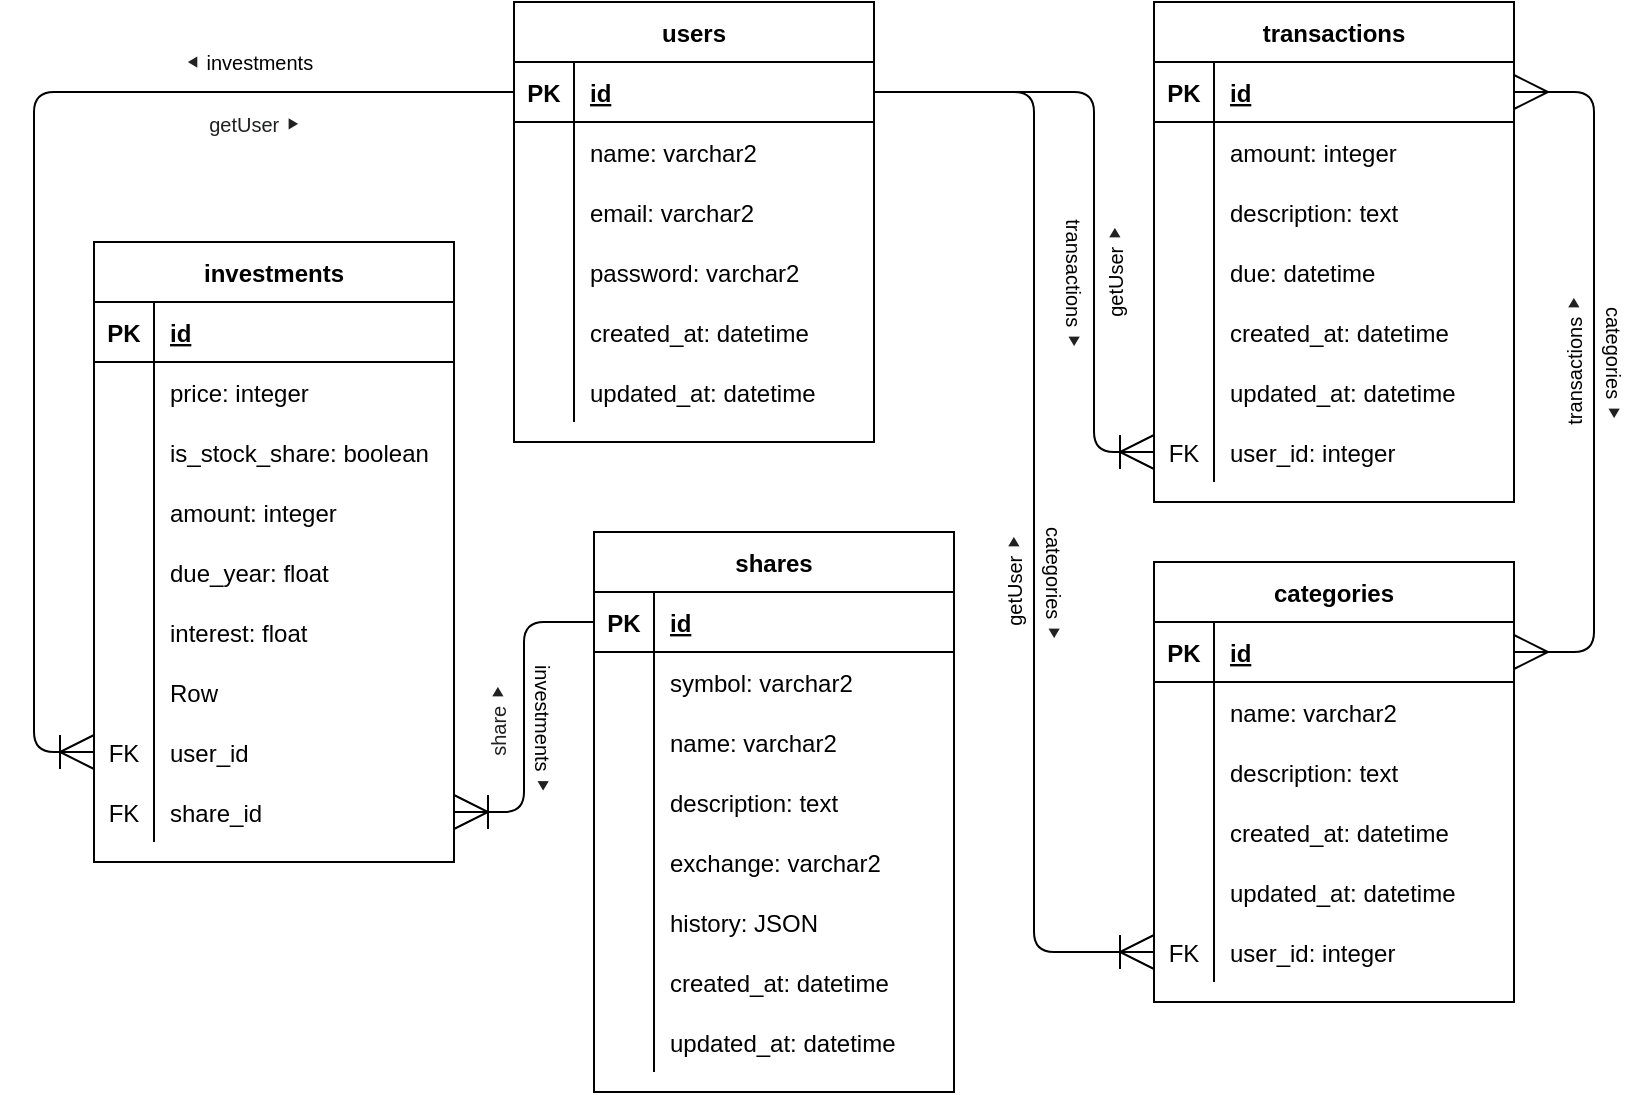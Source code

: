 <mxfile version="13.7.3"><diagram id="EnHoy0pscN4f5ipIfrDV" name="Page-1"><mxGraphModel dx="1185" dy="662" grid="1" gridSize="10" guides="1" tooltips="1" connect="1" arrows="1" fold="1" page="1" pageScale="1" pageWidth="827" pageHeight="1169" math="0" shadow="0"><root><mxCell id="0"/><mxCell id="1" parent="0"/><mxCell id="pO1_b4MV3lkPiigKhf-4-191" value="" style="edgeStyle=orthogonalEdgeStyle;fontSize=12;html=1;endArrow=ERoneToMany;exitX=1;exitY=0.5;exitDx=0;exitDy=0;entryX=0;entryY=0.5;entryDx=0;entryDy=0;jumpSize=6;endSize=15;startSize=15;" edge="1" parent="1" source="pO1_b4MV3lkPiigKhf-4-2" target="pO1_b4MV3lkPiigKhf-4-72"><mxGeometry width="100" height="100" relative="1" as="geometry"><mxPoint x="180" y="460" as="sourcePoint"/><mxPoint x="280" y="360" as="targetPoint"/><Array as="points"><mxPoint x="550" y="85"/><mxPoint x="550" y="265"/></Array></mxGeometry></mxCell><mxCell id="pO1_b4MV3lkPiigKhf-4-213" value="&lt;font style=&quot;font-size: 10px&quot;&gt;getUser&amp;nbsp;&lt;span style=&quot;color: rgb(32 , 33 , 34) ; font-family: sans-serif&quot;&gt;⯈&lt;/span&gt;&lt;/font&gt;" style="edgeLabel;html=1;align=center;verticalAlign=middle;resizable=0;points=[];rotation=-90;" vertex="1" connectable="0" parent="pO1_b4MV3lkPiigKhf-4-191"><mxGeometry x="-0.312" y="-34" relative="1" as="geometry"><mxPoint x="44" y="90" as="offset"/></mxGeometry></mxCell><mxCell id="pO1_b4MV3lkPiigKhf-4-214" value="&lt;font style=&quot;font-size: 10px&quot;&gt;transactions&amp;nbsp;&lt;span style=&quot;color: rgb(32 , 33 , 34) ; font-family: sans-serif&quot;&gt;⯈&lt;/span&gt;&lt;/font&gt;" style="edgeLabel;html=1;align=center;verticalAlign=middle;resizable=0;points=[];rotation=90;" vertex="1" connectable="0" parent="pO1_b4MV3lkPiigKhf-4-191"><mxGeometry x="-0.312" y="-24" relative="1" as="geometry"><mxPoint x="14" y="95" as="offset"/></mxGeometry></mxCell><mxCell id="pO1_b4MV3lkPiigKhf-4-193" value="" style="edgeStyle=orthogonalEdgeStyle;fontSize=12;html=1;endArrow=ERmany;startArrow=ERmany;entryX=1;entryY=0.5;entryDx=0;entryDy=0;exitX=1;exitY=0.5;exitDx=0;exitDy=0;endSize=15;startSize=15;" edge="1" parent="1" source="pO1_b4MV3lkPiigKhf-4-80" target="pO1_b4MV3lkPiigKhf-4-43"><mxGeometry width="100" height="100" relative="1" as="geometry"><mxPoint x="660" y="590" as="sourcePoint"/><mxPoint x="620" y="275.0" as="targetPoint"/><Array as="points"><mxPoint x="800" y="365"/><mxPoint x="800" y="85"/></Array></mxGeometry></mxCell><mxCell id="pO1_b4MV3lkPiigKhf-4-207" value="&lt;font style=&quot;font-size: 10px&quot;&gt;categories&amp;nbsp;&lt;span style=&quot;color: rgb(32 , 33 , 34) ; font-family: sans-serif&quot;&gt;⯈&lt;/span&gt;&lt;/font&gt;" style="edgeLabel;html=1;align=center;verticalAlign=middle;resizable=0;points=[];rotation=90;" vertex="1" connectable="0" parent="pO1_b4MV3lkPiigKhf-4-193"><mxGeometry x="0.42" relative="1" as="geometry"><mxPoint x="9.97" y="70.37" as="offset"/></mxGeometry></mxCell><mxCell id="pO1_b4MV3lkPiigKhf-4-212" value="&lt;font style=&quot;font-size: 10px&quot;&gt;transactions&amp;nbsp;&lt;span style=&quot;color: rgb(32 , 33 , 34) ; font-family: sans-serif&quot;&gt;⯈&lt;/span&gt;&lt;/font&gt;" style="edgeLabel;html=1;align=center;verticalAlign=middle;resizable=0;points=[];rotation=-90;" vertex="1" connectable="0" parent="pO1_b4MV3lkPiigKhf-4-193"><mxGeometry x="0.391" y="-3" relative="1" as="geometry"><mxPoint x="-13" y="65" as="offset"/></mxGeometry></mxCell><mxCell id="pO1_b4MV3lkPiigKhf-4-194" value="" style="edgeStyle=orthogonalEdgeStyle;fontSize=12;html=1;endArrow=ERoneToMany;exitX=1;exitY=0.5;exitDx=0;exitDy=0;entryX=0;entryY=0.5;entryDx=0;entryDy=0;startSize=15;endSize=15;" edge="1" parent="1" source="pO1_b4MV3lkPiigKhf-4-2" target="pO1_b4MV3lkPiigKhf-4-68"><mxGeometry width="100" height="100" relative="1" as="geometry"><mxPoint x="210" y="400" as="sourcePoint"/><mxPoint x="310" y="300" as="targetPoint"/><Array as="points"><mxPoint x="520" y="85"/><mxPoint x="520" y="515"/></Array></mxGeometry></mxCell><mxCell id="pO1_b4MV3lkPiigKhf-4-210" value="&lt;font style=&quot;font-size: 10px&quot;&gt;categories&amp;nbsp;&lt;span style=&quot;color: rgb(32 , 33 , 34) ; font-family: sans-serif&quot;&gt;⯈&lt;/span&gt;&lt;/font&gt;" style="edgeLabel;html=1;align=center;verticalAlign=middle;resizable=0;points=[];rotation=90;" vertex="1" connectable="0" parent="pO1_b4MV3lkPiigKhf-4-194"><mxGeometry x="0.063" y="-1" relative="1" as="geometry"><mxPoint x="11" y="21.94" as="offset"/></mxGeometry></mxCell><mxCell id="pO1_b4MV3lkPiigKhf-4-211" value="&lt;font style=&quot;font-size: 10px&quot;&gt;getUser&amp;nbsp;&lt;span style=&quot;color: rgb(32 , 33 , 34) ; font-family: sans-serif&quot;&gt;⯈&lt;/span&gt;&lt;/font&gt;" style="edgeLabel;html=1;align=center;verticalAlign=middle;resizable=0;points=[];rotation=-90;" vertex="1" connectable="0" parent="pO1_b4MV3lkPiigKhf-4-194"><mxGeometry x="-0.159" relative="1" as="geometry"><mxPoint x="-10" y="85" as="offset"/></mxGeometry></mxCell><mxCell id="pO1_b4MV3lkPiigKhf-4-202" value="" style="fontSize=12;html=1;endArrow=ERoneToMany;edgeStyle=orthogonalEdgeStyle;exitX=0;exitY=0.5;exitDx=0;exitDy=0;endSize=15;startSize=15;entryX=0;entryY=0.5;entryDx=0;entryDy=0;" edge="1" parent="1" source="pO1_b4MV3lkPiigKhf-4-2" target="pO1_b4MV3lkPiigKhf-4-76"><mxGeometry width="100" height="100" relative="1" as="geometry"><mxPoint x="-10" y="85" as="sourcePoint"/><mxPoint x="80" y="555" as="targetPoint"/><Array as="points"><mxPoint x="20" y="85"/><mxPoint x="20" y="415"/></Array></mxGeometry></mxCell><mxCell id="pO1_b4MV3lkPiigKhf-4-206" value="&lt;span style=&quot;color: rgb(32 , 33 , 34) ; font-family: sans-serif&quot;&gt;&lt;font style=&quot;font-size: 10px&quot;&gt;getUser ⯈&lt;/font&gt;&lt;/span&gt;" style="edgeLabel;html=1;align=center;verticalAlign=middle;resizable=0;points=[];rotation=0;" vertex="1" connectable="0" parent="pO1_b4MV3lkPiigKhf-4-202"><mxGeometry x="0.81" y="-1" relative="1" as="geometry"><mxPoint x="111" y="-287.5" as="offset"/></mxGeometry></mxCell><mxCell id="pO1_b4MV3lkPiigKhf-4-209" value="&lt;font style=&quot;font-size: 10px&quot;&gt;&lt;span style=&quot;color: rgb(32 , 33 , 34) ; font-family: sans-serif&quot;&gt;⯇&amp;nbsp;&lt;/span&gt;investments&lt;/font&gt;" style="edgeLabel;html=1;align=center;verticalAlign=middle;resizable=0;points=[];" vertex="1" connectable="0" parent="pO1_b4MV3lkPiigKhf-4-202"><mxGeometry x="-0.418" relative="1" as="geometry"><mxPoint x="41.67" y="-15" as="offset"/></mxGeometry></mxCell><mxCell id="pO1_b4MV3lkPiigKhf-4-203" value="" style="edgeStyle=orthogonalEdgeStyle;fontSize=12;html=1;endArrow=ERoneToMany;entryX=1;entryY=0.5;entryDx=0;entryDy=0;exitX=0;exitY=0.5;exitDx=0;exitDy=0;endSize=15;startSize=15;" edge="1" parent="1" source="pO1_b4MV3lkPiigKhf-4-179" target="pO1_b4MV3lkPiigKhf-4-64"><mxGeometry width="100" height="100" relative="1" as="geometry"><mxPoint x="90" y="800" as="sourcePoint"/><mxPoint x="190" y="700" as="targetPoint"/></mxGeometry></mxCell><mxCell id="pO1_b4MV3lkPiigKhf-4-205" value="&lt;span style=&quot;color: rgb(32 , 33 , 34) ; font-family: sans-serif&quot;&gt;&lt;font style=&quot;font-size: 10px&quot;&gt;share&amp;nbsp;⯈&lt;/font&gt;&lt;/span&gt;" style="edgeLabel;html=1;align=center;verticalAlign=middle;resizable=0;points=[];rotation=-90;" vertex="1" connectable="0" parent="pO1_b4MV3lkPiigKhf-4-203"><mxGeometry x="-0.685" y="4" relative="1" as="geometry"><mxPoint x="-22.5" y="46" as="offset"/></mxGeometry></mxCell><mxCell id="pO1_b4MV3lkPiigKhf-4-208" value="&lt;font style=&quot;font-size: 10px&quot;&gt;investments&amp;nbsp;&lt;span style=&quot;color: rgb(32 , 33 , 34) ; font-family: sans-serif&quot;&gt;⯈&lt;/span&gt;&lt;/font&gt;" style="edgeLabel;html=1;align=center;verticalAlign=middle;resizable=0;points=[];rotation=90;" vertex="1" connectable="0" parent="pO1_b4MV3lkPiigKhf-4-203"><mxGeometry x="-0.545" y="5" relative="1" as="geometry"><mxPoint x="4.97" y="49.97" as="offset"/></mxGeometry></mxCell><mxCell id="pO1_b4MV3lkPiigKhf-4-42" value="transactions" style="shape=table;startSize=30;container=1;collapsible=1;childLayout=tableLayout;fixedRows=1;rowLines=0;fontStyle=1;align=center;resizeLast=1;" vertex="1" parent="1"><mxGeometry x="580" y="40" width="180" height="250" as="geometry"/></mxCell><mxCell id="pO1_b4MV3lkPiigKhf-4-43" value="" style="shape=partialRectangle;collapsible=0;dropTarget=0;pointerEvents=0;fillColor=none;top=0;left=0;bottom=1;right=0;points=[[0,0.5],[1,0.5]];portConstraint=eastwest;" vertex="1" parent="pO1_b4MV3lkPiigKhf-4-42"><mxGeometry y="30" width="180" height="30" as="geometry"/></mxCell><mxCell id="pO1_b4MV3lkPiigKhf-4-44" value="PK" style="shape=partialRectangle;connectable=0;fillColor=none;top=0;left=0;bottom=0;right=0;fontStyle=1;overflow=hidden;" vertex="1" parent="pO1_b4MV3lkPiigKhf-4-43"><mxGeometry width="30" height="30" as="geometry"/></mxCell><mxCell id="pO1_b4MV3lkPiigKhf-4-45" value="id" style="shape=partialRectangle;connectable=0;fillColor=none;top=0;left=0;bottom=0;right=0;align=left;spacingLeft=6;fontStyle=5;overflow=hidden;" vertex="1" parent="pO1_b4MV3lkPiigKhf-4-43"><mxGeometry x="30" width="150" height="30" as="geometry"/></mxCell><mxCell id="pO1_b4MV3lkPiigKhf-4-46" value="" style="shape=partialRectangle;collapsible=0;dropTarget=0;pointerEvents=0;fillColor=none;top=0;left=0;bottom=0;right=0;points=[[0,0.5],[1,0.5]];portConstraint=eastwest;" vertex="1" parent="pO1_b4MV3lkPiigKhf-4-42"><mxGeometry y="60" width="180" height="30" as="geometry"/></mxCell><mxCell id="pO1_b4MV3lkPiigKhf-4-47" value="" style="shape=partialRectangle;connectable=0;fillColor=none;top=0;left=0;bottom=0;right=0;editable=1;overflow=hidden;" vertex="1" parent="pO1_b4MV3lkPiigKhf-4-46"><mxGeometry width="30" height="30" as="geometry"/></mxCell><mxCell id="pO1_b4MV3lkPiigKhf-4-48" value="amount: integer" style="shape=partialRectangle;connectable=0;fillColor=none;top=0;left=0;bottom=0;right=0;align=left;spacingLeft=6;overflow=hidden;" vertex="1" parent="pO1_b4MV3lkPiigKhf-4-46"><mxGeometry x="30" width="150" height="30" as="geometry"/></mxCell><mxCell id="pO1_b4MV3lkPiigKhf-4-49" value="" style="shape=partialRectangle;collapsible=0;dropTarget=0;pointerEvents=0;fillColor=none;top=0;left=0;bottom=0;right=0;points=[[0,0.5],[1,0.5]];portConstraint=eastwest;" vertex="1" parent="pO1_b4MV3lkPiigKhf-4-42"><mxGeometry y="90" width="180" height="30" as="geometry"/></mxCell><mxCell id="pO1_b4MV3lkPiigKhf-4-50" value="" style="shape=partialRectangle;connectable=0;fillColor=none;top=0;left=0;bottom=0;right=0;editable=1;overflow=hidden;" vertex="1" parent="pO1_b4MV3lkPiigKhf-4-49"><mxGeometry width="30" height="30" as="geometry"/></mxCell><mxCell id="pO1_b4MV3lkPiigKhf-4-51" value="description: text" style="shape=partialRectangle;connectable=0;fillColor=none;top=0;left=0;bottom=0;right=0;align=left;spacingLeft=6;overflow=hidden;" vertex="1" parent="pO1_b4MV3lkPiigKhf-4-49"><mxGeometry x="30" width="150" height="30" as="geometry"/></mxCell><mxCell id="pO1_b4MV3lkPiigKhf-4-52" value="" style="shape=partialRectangle;collapsible=0;dropTarget=0;pointerEvents=0;fillColor=none;top=0;left=0;bottom=0;right=0;points=[[0,0.5],[1,0.5]];portConstraint=eastwest;" vertex="1" parent="pO1_b4MV3lkPiigKhf-4-42"><mxGeometry y="120" width="180" height="30" as="geometry"/></mxCell><mxCell id="pO1_b4MV3lkPiigKhf-4-53" value="" style="shape=partialRectangle;connectable=0;fillColor=none;top=0;left=0;bottom=0;right=0;editable=1;overflow=hidden;" vertex="1" parent="pO1_b4MV3lkPiigKhf-4-52"><mxGeometry width="30" height="30" as="geometry"/></mxCell><mxCell id="pO1_b4MV3lkPiigKhf-4-54" value="due: datetime" style="shape=partialRectangle;connectable=0;fillColor=none;top=0;left=0;bottom=0;right=0;align=left;spacingLeft=6;overflow=hidden;" vertex="1" parent="pO1_b4MV3lkPiigKhf-4-52"><mxGeometry x="30" width="150" height="30" as="geometry"/></mxCell><mxCell id="pO1_b4MV3lkPiigKhf-4-123" value="" style="shape=partialRectangle;collapsible=0;dropTarget=0;pointerEvents=0;fillColor=none;top=0;left=0;bottom=0;right=0;points=[[0,0.5],[1,0.5]];portConstraint=eastwest;" vertex="1" parent="pO1_b4MV3lkPiigKhf-4-42"><mxGeometry y="150" width="180" height="30" as="geometry"/></mxCell><mxCell id="pO1_b4MV3lkPiigKhf-4-124" value="" style="shape=partialRectangle;connectable=0;fillColor=none;top=0;left=0;bottom=0;right=0;editable=1;overflow=hidden;" vertex="1" parent="pO1_b4MV3lkPiigKhf-4-123"><mxGeometry width="30" height="30" as="geometry"/></mxCell><mxCell id="pO1_b4MV3lkPiigKhf-4-125" value="created_at: datetime" style="shape=partialRectangle;connectable=0;fillColor=none;top=0;left=0;bottom=0;right=0;align=left;spacingLeft=6;overflow=hidden;" vertex="1" parent="pO1_b4MV3lkPiigKhf-4-123"><mxGeometry x="30" width="150" height="30" as="geometry"/></mxCell><mxCell id="pO1_b4MV3lkPiigKhf-4-119" value="" style="shape=partialRectangle;collapsible=0;dropTarget=0;pointerEvents=0;fillColor=none;top=0;left=0;bottom=0;right=0;points=[[0,0.5],[1,0.5]];portConstraint=eastwest;" vertex="1" parent="pO1_b4MV3lkPiigKhf-4-42"><mxGeometry y="180" width="180" height="30" as="geometry"/></mxCell><mxCell id="pO1_b4MV3lkPiigKhf-4-120" value="" style="shape=partialRectangle;connectable=0;fillColor=none;top=0;left=0;bottom=0;right=0;editable=1;overflow=hidden;" vertex="1" parent="pO1_b4MV3lkPiigKhf-4-119"><mxGeometry width="30" height="30" as="geometry"/></mxCell><mxCell id="pO1_b4MV3lkPiigKhf-4-121" value="updated_at: datetime" style="shape=partialRectangle;connectable=0;fillColor=none;top=0;left=0;bottom=0;right=0;align=left;spacingLeft=6;overflow=hidden;" vertex="1" parent="pO1_b4MV3lkPiigKhf-4-119"><mxGeometry x="30" width="150" height="30" as="geometry"/></mxCell><mxCell id="pO1_b4MV3lkPiigKhf-4-72" value="" style="shape=partialRectangle;collapsible=0;dropTarget=0;pointerEvents=0;fillColor=none;top=0;left=0;bottom=0;right=0;points=[[0,0.5],[1,0.5]];portConstraint=eastwest;" vertex="1" parent="pO1_b4MV3lkPiigKhf-4-42"><mxGeometry y="210" width="180" height="30" as="geometry"/></mxCell><mxCell id="pO1_b4MV3lkPiigKhf-4-73" value="FK" style="shape=partialRectangle;connectable=0;fillColor=none;top=0;left=0;bottom=0;right=0;fontStyle=0;overflow=hidden;" vertex="1" parent="pO1_b4MV3lkPiigKhf-4-72"><mxGeometry width="30" height="30" as="geometry"/></mxCell><mxCell id="pO1_b4MV3lkPiigKhf-4-74" value="user_id: integer" style="shape=partialRectangle;connectable=0;fillColor=none;top=0;left=0;bottom=0;right=0;align=left;spacingLeft=6;fontStyle=0;overflow=hidden;" vertex="1" parent="pO1_b4MV3lkPiigKhf-4-72"><mxGeometry x="30" width="150" height="30" as="geometry"/></mxCell><mxCell id="pO1_b4MV3lkPiigKhf-4-79" value="categories" style="shape=table;startSize=30;container=1;collapsible=1;childLayout=tableLayout;fixedRows=1;rowLines=0;fontStyle=1;align=center;resizeLast=1;" vertex="1" parent="1"><mxGeometry x="580" y="320" width="180" height="220" as="geometry"/></mxCell><mxCell id="pO1_b4MV3lkPiigKhf-4-80" value="" style="shape=partialRectangle;collapsible=0;dropTarget=0;pointerEvents=0;fillColor=none;top=0;left=0;bottom=1;right=0;points=[[0,0.5],[1,0.5]];portConstraint=eastwest;" vertex="1" parent="pO1_b4MV3lkPiigKhf-4-79"><mxGeometry y="30" width="180" height="30" as="geometry"/></mxCell><mxCell id="pO1_b4MV3lkPiigKhf-4-81" value="PK" style="shape=partialRectangle;connectable=0;fillColor=none;top=0;left=0;bottom=0;right=0;fontStyle=1;overflow=hidden;" vertex="1" parent="pO1_b4MV3lkPiigKhf-4-80"><mxGeometry width="30" height="30" as="geometry"/></mxCell><mxCell id="pO1_b4MV3lkPiigKhf-4-82" value="id" style="shape=partialRectangle;connectable=0;fillColor=none;top=0;left=0;bottom=0;right=0;align=left;spacingLeft=6;fontStyle=5;overflow=hidden;" vertex="1" parent="pO1_b4MV3lkPiigKhf-4-80"><mxGeometry x="30" width="150" height="30" as="geometry"/></mxCell><mxCell id="pO1_b4MV3lkPiigKhf-4-83" value="" style="shape=partialRectangle;collapsible=0;dropTarget=0;pointerEvents=0;fillColor=none;top=0;left=0;bottom=0;right=0;points=[[0,0.5],[1,0.5]];portConstraint=eastwest;" vertex="1" parent="pO1_b4MV3lkPiigKhf-4-79"><mxGeometry y="60" width="180" height="30" as="geometry"/></mxCell><mxCell id="pO1_b4MV3lkPiigKhf-4-84" value="" style="shape=partialRectangle;connectable=0;fillColor=none;top=0;left=0;bottom=0;right=0;editable=1;overflow=hidden;" vertex="1" parent="pO1_b4MV3lkPiigKhf-4-83"><mxGeometry width="30" height="30" as="geometry"/></mxCell><mxCell id="pO1_b4MV3lkPiigKhf-4-85" value="name: varchar2" style="shape=partialRectangle;connectable=0;fillColor=none;top=0;left=0;bottom=0;right=0;align=left;spacingLeft=6;overflow=hidden;" vertex="1" parent="pO1_b4MV3lkPiigKhf-4-83"><mxGeometry x="30" width="150" height="30" as="geometry"/></mxCell><mxCell id="pO1_b4MV3lkPiigKhf-4-86" value="" style="shape=partialRectangle;collapsible=0;dropTarget=0;pointerEvents=0;fillColor=none;top=0;left=0;bottom=0;right=0;points=[[0,0.5],[1,0.5]];portConstraint=eastwest;" vertex="1" parent="pO1_b4MV3lkPiigKhf-4-79"><mxGeometry y="90" width="180" height="30" as="geometry"/></mxCell><mxCell id="pO1_b4MV3lkPiigKhf-4-87" value="" style="shape=partialRectangle;connectable=0;fillColor=none;top=0;left=0;bottom=0;right=0;editable=1;overflow=hidden;" vertex="1" parent="pO1_b4MV3lkPiigKhf-4-86"><mxGeometry width="30" height="30" as="geometry"/></mxCell><mxCell id="pO1_b4MV3lkPiigKhf-4-88" value="description: text" style="shape=partialRectangle;connectable=0;fillColor=none;top=0;left=0;bottom=0;right=0;align=left;spacingLeft=6;overflow=hidden;" vertex="1" parent="pO1_b4MV3lkPiigKhf-4-86"><mxGeometry x="30" width="150" height="30" as="geometry"/></mxCell><mxCell id="pO1_b4MV3lkPiigKhf-4-23" value="" style="shape=partialRectangle;collapsible=0;dropTarget=0;pointerEvents=0;fillColor=none;top=0;left=0;bottom=0;right=0;points=[[0,0.5],[1,0.5]];portConstraint=eastwest;" vertex="1" parent="pO1_b4MV3lkPiigKhf-4-79"><mxGeometry y="120" width="180" height="30" as="geometry"/></mxCell><mxCell id="pO1_b4MV3lkPiigKhf-4-24" value="" style="shape=partialRectangle;connectable=0;fillColor=none;top=0;left=0;bottom=0;right=0;editable=1;overflow=hidden;" vertex="1" parent="pO1_b4MV3lkPiigKhf-4-23"><mxGeometry width="30" height="30" as="geometry"/></mxCell><mxCell id="pO1_b4MV3lkPiigKhf-4-25" value="created_at: datetime" style="shape=partialRectangle;connectable=0;fillColor=none;top=0;left=0;bottom=0;right=0;align=left;spacingLeft=6;overflow=hidden;" vertex="1" parent="pO1_b4MV3lkPiigKhf-4-23"><mxGeometry x="30" width="150" height="30" as="geometry"/></mxCell><mxCell id="pO1_b4MV3lkPiigKhf-4-27" value="" style="shape=partialRectangle;collapsible=0;dropTarget=0;pointerEvents=0;fillColor=none;top=0;left=0;bottom=0;right=0;points=[[0,0.5],[1,0.5]];portConstraint=eastwest;" vertex="1" parent="pO1_b4MV3lkPiigKhf-4-79"><mxGeometry y="150" width="180" height="30" as="geometry"/></mxCell><mxCell id="pO1_b4MV3lkPiigKhf-4-28" value="" style="shape=partialRectangle;connectable=0;fillColor=none;top=0;left=0;bottom=0;right=0;editable=1;overflow=hidden;" vertex="1" parent="pO1_b4MV3lkPiigKhf-4-27"><mxGeometry width="30" height="30" as="geometry"/></mxCell><mxCell id="pO1_b4MV3lkPiigKhf-4-29" value="updated_at: datetime" style="shape=partialRectangle;connectable=0;fillColor=none;top=0;left=0;bottom=0;right=0;align=left;spacingLeft=6;overflow=hidden;" vertex="1" parent="pO1_b4MV3lkPiigKhf-4-27"><mxGeometry x="30" width="150" height="30" as="geometry"/></mxCell><mxCell id="pO1_b4MV3lkPiigKhf-4-68" value="" style="shape=partialRectangle;collapsible=0;dropTarget=0;pointerEvents=0;fillColor=none;top=0;left=0;bottom=0;right=0;points=[[0,0.5],[1,0.5]];portConstraint=eastwest;" vertex="1" parent="pO1_b4MV3lkPiigKhf-4-79"><mxGeometry y="180" width="180" height="30" as="geometry"/></mxCell><mxCell id="pO1_b4MV3lkPiigKhf-4-69" value="FK" style="shape=partialRectangle;connectable=0;fillColor=none;top=0;left=0;bottom=0;right=0;fontStyle=0;overflow=hidden;" vertex="1" parent="pO1_b4MV3lkPiigKhf-4-68"><mxGeometry width="30" height="30" as="geometry"/></mxCell><mxCell id="pO1_b4MV3lkPiigKhf-4-70" value="user_id: integer" style="shape=partialRectangle;connectable=0;fillColor=none;top=0;left=0;bottom=0;right=0;align=left;spacingLeft=6;fontStyle=0;overflow=hidden;" vertex="1" parent="pO1_b4MV3lkPiigKhf-4-68"><mxGeometry x="30" width="150" height="30" as="geometry"/></mxCell><mxCell id="pO1_b4MV3lkPiigKhf-4-1" value="users" style="shape=table;startSize=30;container=1;collapsible=1;childLayout=tableLayout;fixedRows=1;rowLines=0;fontStyle=1;align=center;resizeLast=1;" vertex="1" parent="1"><mxGeometry x="260" y="40" width="180" height="220" as="geometry"/></mxCell><mxCell id="pO1_b4MV3lkPiigKhf-4-2" value="" style="shape=partialRectangle;collapsible=0;dropTarget=0;pointerEvents=0;fillColor=none;top=0;left=0;bottom=1;right=0;points=[[0,0.5],[1,0.5]];portConstraint=eastwest;" vertex="1" parent="pO1_b4MV3lkPiigKhf-4-1"><mxGeometry y="30" width="180" height="30" as="geometry"/></mxCell><mxCell id="pO1_b4MV3lkPiigKhf-4-3" value="PK" style="shape=partialRectangle;connectable=0;fillColor=none;top=0;left=0;bottom=0;right=0;fontStyle=1;overflow=hidden;" vertex="1" parent="pO1_b4MV3lkPiigKhf-4-2"><mxGeometry width="30" height="30" as="geometry"/></mxCell><mxCell id="pO1_b4MV3lkPiigKhf-4-4" value="id" style="shape=partialRectangle;connectable=0;fillColor=none;top=0;left=0;bottom=0;right=0;align=left;spacingLeft=6;fontStyle=5;overflow=hidden;" vertex="1" parent="pO1_b4MV3lkPiigKhf-4-2"><mxGeometry x="30" width="150" height="30" as="geometry"/></mxCell><mxCell id="pO1_b4MV3lkPiigKhf-4-5" value="" style="shape=partialRectangle;collapsible=0;dropTarget=0;pointerEvents=0;fillColor=none;top=0;left=0;bottom=0;right=0;points=[[0,0.5],[1,0.5]];portConstraint=eastwest;" vertex="1" parent="pO1_b4MV3lkPiigKhf-4-1"><mxGeometry y="60" width="180" height="30" as="geometry"/></mxCell><mxCell id="pO1_b4MV3lkPiigKhf-4-6" value="" style="shape=partialRectangle;connectable=0;fillColor=none;top=0;left=0;bottom=0;right=0;editable=1;overflow=hidden;" vertex="1" parent="pO1_b4MV3lkPiigKhf-4-5"><mxGeometry width="30" height="30" as="geometry"/></mxCell><mxCell id="pO1_b4MV3lkPiigKhf-4-7" value="name: varchar2" style="shape=partialRectangle;connectable=0;fillColor=none;top=0;left=0;bottom=0;right=0;align=left;spacingLeft=6;overflow=hidden;" vertex="1" parent="pO1_b4MV3lkPiigKhf-4-5"><mxGeometry x="30" width="150" height="30" as="geometry"/></mxCell><mxCell id="pO1_b4MV3lkPiigKhf-4-8" value="" style="shape=partialRectangle;collapsible=0;dropTarget=0;pointerEvents=0;fillColor=none;top=0;left=0;bottom=0;right=0;points=[[0,0.5],[1,0.5]];portConstraint=eastwest;" vertex="1" parent="pO1_b4MV3lkPiigKhf-4-1"><mxGeometry y="90" width="180" height="30" as="geometry"/></mxCell><mxCell id="pO1_b4MV3lkPiigKhf-4-9" value="" style="shape=partialRectangle;connectable=0;fillColor=none;top=0;left=0;bottom=0;right=0;editable=1;overflow=hidden;" vertex="1" parent="pO1_b4MV3lkPiigKhf-4-8"><mxGeometry width="30" height="30" as="geometry"/></mxCell><mxCell id="pO1_b4MV3lkPiigKhf-4-10" value="email: varchar2" style="shape=partialRectangle;connectable=0;fillColor=none;top=0;left=0;bottom=0;right=0;align=left;spacingLeft=6;overflow=hidden;" vertex="1" parent="pO1_b4MV3lkPiigKhf-4-8"><mxGeometry x="30" width="150" height="30" as="geometry"/></mxCell><mxCell id="pO1_b4MV3lkPiigKhf-4-11" value="" style="shape=partialRectangle;collapsible=0;dropTarget=0;pointerEvents=0;fillColor=none;top=0;left=0;bottom=0;right=0;points=[[0,0.5],[1,0.5]];portConstraint=eastwest;" vertex="1" parent="pO1_b4MV3lkPiigKhf-4-1"><mxGeometry y="120" width="180" height="30" as="geometry"/></mxCell><mxCell id="pO1_b4MV3lkPiigKhf-4-12" value="" style="shape=partialRectangle;connectable=0;fillColor=none;top=0;left=0;bottom=0;right=0;editable=1;overflow=hidden;" vertex="1" parent="pO1_b4MV3lkPiigKhf-4-11"><mxGeometry width="30" height="30" as="geometry"/></mxCell><mxCell id="pO1_b4MV3lkPiigKhf-4-13" value="password: varchar2" style="shape=partialRectangle;connectable=0;fillColor=none;top=0;left=0;bottom=0;right=0;align=left;spacingLeft=6;overflow=hidden;" vertex="1" parent="pO1_b4MV3lkPiigKhf-4-11"><mxGeometry x="30" width="150" height="30" as="geometry"/></mxCell><mxCell id="pO1_b4MV3lkPiigKhf-4-15" value="" style="shape=partialRectangle;collapsible=0;dropTarget=0;pointerEvents=0;fillColor=none;top=0;left=0;bottom=0;right=0;points=[[0,0.5],[1,0.5]];portConstraint=eastwest;" vertex="1" parent="pO1_b4MV3lkPiigKhf-4-1"><mxGeometry y="150" width="180" height="30" as="geometry"/></mxCell><mxCell id="pO1_b4MV3lkPiigKhf-4-16" value="" style="shape=partialRectangle;connectable=0;fillColor=none;top=0;left=0;bottom=0;right=0;editable=1;overflow=hidden;" vertex="1" parent="pO1_b4MV3lkPiigKhf-4-15"><mxGeometry width="30" height="30" as="geometry"/></mxCell><mxCell id="pO1_b4MV3lkPiigKhf-4-17" value="created_at: datetime" style="shape=partialRectangle;connectable=0;fillColor=none;top=0;left=0;bottom=0;right=0;align=left;spacingLeft=6;overflow=hidden;" vertex="1" parent="pO1_b4MV3lkPiigKhf-4-15"><mxGeometry x="30" width="150" height="30" as="geometry"/></mxCell><mxCell id="pO1_b4MV3lkPiigKhf-4-39" value="" style="shape=partialRectangle;collapsible=0;dropTarget=0;pointerEvents=0;fillColor=none;top=0;left=0;bottom=0;right=0;points=[[0,0.5],[1,0.5]];portConstraint=eastwest;" vertex="1" parent="pO1_b4MV3lkPiigKhf-4-1"><mxGeometry y="180" width="180" height="30" as="geometry"/></mxCell><mxCell id="pO1_b4MV3lkPiigKhf-4-40" value="" style="shape=partialRectangle;connectable=0;fillColor=none;top=0;left=0;bottom=0;right=0;editable=1;overflow=hidden;" vertex="1" parent="pO1_b4MV3lkPiigKhf-4-39"><mxGeometry width="30" height="30" as="geometry"/></mxCell><mxCell id="pO1_b4MV3lkPiigKhf-4-41" value="updated_at: datetime" style="shape=partialRectangle;connectable=0;fillColor=none;top=0;left=0;bottom=0;right=0;align=left;spacingLeft=6;overflow=hidden;" vertex="1" parent="pO1_b4MV3lkPiigKhf-4-39"><mxGeometry x="30" width="150" height="30" as="geometry"/></mxCell><mxCell id="pO1_b4MV3lkPiigKhf-4-178" value="shares" style="shape=table;startSize=30;container=1;collapsible=1;childLayout=tableLayout;fixedRows=1;rowLines=0;fontStyle=1;align=center;resizeLast=1;" vertex="1" parent="1"><mxGeometry x="300" y="305" width="180" height="280" as="geometry"/></mxCell><mxCell id="pO1_b4MV3lkPiigKhf-4-179" value="" style="shape=partialRectangle;collapsible=0;dropTarget=0;pointerEvents=0;fillColor=none;top=0;left=0;bottom=1;right=0;points=[[0,0.5],[1,0.5]];portConstraint=eastwest;" vertex="1" parent="pO1_b4MV3lkPiigKhf-4-178"><mxGeometry y="30" width="180" height="30" as="geometry"/></mxCell><mxCell id="pO1_b4MV3lkPiigKhf-4-180" value="PK" style="shape=partialRectangle;connectable=0;fillColor=none;top=0;left=0;bottom=0;right=0;fontStyle=1;overflow=hidden;" vertex="1" parent="pO1_b4MV3lkPiigKhf-4-179"><mxGeometry width="30" height="30" as="geometry"/></mxCell><mxCell id="pO1_b4MV3lkPiigKhf-4-181" value="id" style="shape=partialRectangle;connectable=0;fillColor=none;top=0;left=0;bottom=0;right=0;align=left;spacingLeft=6;fontStyle=5;overflow=hidden;" vertex="1" parent="pO1_b4MV3lkPiigKhf-4-179"><mxGeometry x="30" width="150" height="30" as="geometry"/></mxCell><mxCell id="pO1_b4MV3lkPiigKhf-4-182" value="" style="shape=partialRectangle;collapsible=0;dropTarget=0;pointerEvents=0;fillColor=none;top=0;left=0;bottom=0;right=0;points=[[0,0.5],[1,0.5]];portConstraint=eastwest;" vertex="1" parent="pO1_b4MV3lkPiigKhf-4-178"><mxGeometry y="60" width="180" height="30" as="geometry"/></mxCell><mxCell id="pO1_b4MV3lkPiigKhf-4-183" value="" style="shape=partialRectangle;connectable=0;fillColor=none;top=0;left=0;bottom=0;right=0;editable=1;overflow=hidden;" vertex="1" parent="pO1_b4MV3lkPiigKhf-4-182"><mxGeometry width="30" height="30" as="geometry"/></mxCell><mxCell id="pO1_b4MV3lkPiigKhf-4-184" value="symbol: varchar2" style="shape=partialRectangle;connectable=0;fillColor=none;top=0;left=0;bottom=0;right=0;align=left;spacingLeft=6;overflow=hidden;" vertex="1" parent="pO1_b4MV3lkPiigKhf-4-182"><mxGeometry x="30" width="150" height="30" as="geometry"/></mxCell><mxCell id="pO1_b4MV3lkPiigKhf-4-185" value="" style="shape=partialRectangle;collapsible=0;dropTarget=0;pointerEvents=0;fillColor=none;top=0;left=0;bottom=0;right=0;points=[[0,0.5],[1,0.5]];portConstraint=eastwest;" vertex="1" parent="pO1_b4MV3lkPiigKhf-4-178"><mxGeometry y="90" width="180" height="30" as="geometry"/></mxCell><mxCell id="pO1_b4MV3lkPiigKhf-4-186" value="" style="shape=partialRectangle;connectable=0;fillColor=none;top=0;left=0;bottom=0;right=0;editable=1;overflow=hidden;" vertex="1" parent="pO1_b4MV3lkPiigKhf-4-185"><mxGeometry width="30" height="30" as="geometry"/></mxCell><mxCell id="pO1_b4MV3lkPiigKhf-4-187" value="name: varchar2" style="shape=partialRectangle;connectable=0;fillColor=none;top=0;left=0;bottom=0;right=0;align=left;spacingLeft=6;overflow=hidden;" vertex="1" parent="pO1_b4MV3lkPiigKhf-4-185"><mxGeometry x="30" width="150" height="30" as="geometry"/></mxCell><mxCell id="pO1_b4MV3lkPiigKhf-4-159" value="" style="shape=partialRectangle;collapsible=0;dropTarget=0;pointerEvents=0;fillColor=none;top=0;left=0;bottom=0;right=0;points=[[0,0.5],[1,0.5]];portConstraint=eastwest;" vertex="1" parent="pO1_b4MV3lkPiigKhf-4-178"><mxGeometry y="120" width="180" height="30" as="geometry"/></mxCell><mxCell id="pO1_b4MV3lkPiigKhf-4-160" value="" style="shape=partialRectangle;connectable=0;fillColor=none;top=0;left=0;bottom=0;right=0;editable=1;overflow=hidden;" vertex="1" parent="pO1_b4MV3lkPiigKhf-4-159"><mxGeometry width="30" height="30" as="geometry"/></mxCell><mxCell id="pO1_b4MV3lkPiigKhf-4-161" value="description: text" style="shape=partialRectangle;connectable=0;fillColor=none;top=0;left=0;bottom=0;right=0;align=left;spacingLeft=6;overflow=hidden;" vertex="1" parent="pO1_b4MV3lkPiigKhf-4-159"><mxGeometry x="30" width="150" height="30" as="geometry"/></mxCell><mxCell id="pO1_b4MV3lkPiigKhf-4-188" value="" style="shape=partialRectangle;collapsible=0;dropTarget=0;pointerEvents=0;fillColor=none;top=0;left=0;bottom=0;right=0;points=[[0,0.5],[1,0.5]];portConstraint=eastwest;" vertex="1" parent="pO1_b4MV3lkPiigKhf-4-178"><mxGeometry y="150" width="180" height="30" as="geometry"/></mxCell><mxCell id="pO1_b4MV3lkPiigKhf-4-189" value="" style="shape=partialRectangle;connectable=0;fillColor=none;top=0;left=0;bottom=0;right=0;editable=1;overflow=hidden;" vertex="1" parent="pO1_b4MV3lkPiigKhf-4-188"><mxGeometry width="30" height="30" as="geometry"/></mxCell><mxCell id="pO1_b4MV3lkPiigKhf-4-190" value="exchange: varchar2" style="shape=partialRectangle;connectable=0;fillColor=none;top=0;left=0;bottom=0;right=0;align=left;spacingLeft=6;overflow=hidden;" vertex="1" parent="pO1_b4MV3lkPiigKhf-4-188"><mxGeometry x="30" width="150" height="30" as="geometry"/></mxCell><mxCell id="pO1_b4MV3lkPiigKhf-4-163" value="" style="shape=partialRectangle;collapsible=0;dropTarget=0;pointerEvents=0;fillColor=none;top=0;left=0;bottom=0;right=0;points=[[0,0.5],[1,0.5]];portConstraint=eastwest;" vertex="1" parent="pO1_b4MV3lkPiigKhf-4-178"><mxGeometry y="180" width="180" height="30" as="geometry"/></mxCell><mxCell id="pO1_b4MV3lkPiigKhf-4-164" value="" style="shape=partialRectangle;connectable=0;fillColor=none;top=0;left=0;bottom=0;right=0;editable=1;overflow=hidden;" vertex="1" parent="pO1_b4MV3lkPiigKhf-4-163"><mxGeometry width="30" height="30" as="geometry"/></mxCell><mxCell id="pO1_b4MV3lkPiigKhf-4-165" value="history: JSON" style="shape=partialRectangle;connectable=0;fillColor=none;top=0;left=0;bottom=0;right=0;align=left;spacingLeft=6;overflow=hidden;" vertex="1" parent="pO1_b4MV3lkPiigKhf-4-163"><mxGeometry x="30" width="150" height="30" as="geometry"/></mxCell><mxCell id="pO1_b4MV3lkPiigKhf-4-196" value="" style="shape=partialRectangle;collapsible=0;dropTarget=0;pointerEvents=0;fillColor=none;top=0;left=0;bottom=0;right=0;points=[[0,0.5],[1,0.5]];portConstraint=eastwest;" vertex="1" parent="pO1_b4MV3lkPiigKhf-4-178"><mxGeometry y="210" width="180" height="30" as="geometry"/></mxCell><mxCell id="pO1_b4MV3lkPiigKhf-4-197" value="" style="shape=partialRectangle;connectable=0;fillColor=none;top=0;left=0;bottom=0;right=0;editable=1;overflow=hidden;" vertex="1" parent="pO1_b4MV3lkPiigKhf-4-196"><mxGeometry width="30" height="30" as="geometry"/></mxCell><mxCell id="pO1_b4MV3lkPiigKhf-4-198" value="created_at: datetime" style="shape=partialRectangle;connectable=0;fillColor=none;top=0;left=0;bottom=0;right=0;align=left;spacingLeft=6;overflow=hidden;" vertex="1" parent="pO1_b4MV3lkPiigKhf-4-196"><mxGeometry x="30" width="150" height="30" as="geometry"/></mxCell><mxCell id="pO1_b4MV3lkPiigKhf-4-199" value="" style="shape=partialRectangle;collapsible=0;dropTarget=0;pointerEvents=0;fillColor=none;top=0;left=0;bottom=0;right=0;points=[[0,0.5],[1,0.5]];portConstraint=eastwest;" vertex="1" parent="pO1_b4MV3lkPiigKhf-4-178"><mxGeometry y="240" width="180" height="30" as="geometry"/></mxCell><mxCell id="pO1_b4MV3lkPiigKhf-4-200" value="" style="shape=partialRectangle;connectable=0;fillColor=none;top=0;left=0;bottom=0;right=0;editable=1;overflow=hidden;" vertex="1" parent="pO1_b4MV3lkPiigKhf-4-199"><mxGeometry width="30" height="30" as="geometry"/></mxCell><mxCell id="pO1_b4MV3lkPiigKhf-4-201" value="updated_at: datetime" style="shape=partialRectangle;connectable=0;fillColor=none;top=0;left=0;bottom=0;right=0;align=left;spacingLeft=6;overflow=hidden;" vertex="1" parent="pO1_b4MV3lkPiigKhf-4-199"><mxGeometry x="30" width="150" height="30" as="geometry"/></mxCell><mxCell id="pO1_b4MV3lkPiigKhf-4-137" value="investments" style="shape=table;startSize=30;container=1;collapsible=1;childLayout=tableLayout;fixedRows=1;rowLines=0;fontStyle=1;align=center;resizeLast=1;" vertex="1" parent="1"><mxGeometry x="50" y="160" width="180" height="310" as="geometry"/></mxCell><mxCell id="pO1_b4MV3lkPiigKhf-4-138" value="" style="shape=partialRectangle;collapsible=0;dropTarget=0;pointerEvents=0;fillColor=none;top=0;left=0;bottom=1;right=0;points=[[0,0.5],[1,0.5]];portConstraint=eastwest;" vertex="1" parent="pO1_b4MV3lkPiigKhf-4-137"><mxGeometry y="30" width="180" height="30" as="geometry"/></mxCell><mxCell id="pO1_b4MV3lkPiigKhf-4-139" value="PK" style="shape=partialRectangle;connectable=0;fillColor=none;top=0;left=0;bottom=0;right=0;fontStyle=1;overflow=hidden;" vertex="1" parent="pO1_b4MV3lkPiigKhf-4-138"><mxGeometry width="30" height="30" as="geometry"/></mxCell><mxCell id="pO1_b4MV3lkPiigKhf-4-140" value="id" style="shape=partialRectangle;connectable=0;fillColor=none;top=0;left=0;bottom=0;right=0;align=left;spacingLeft=6;fontStyle=5;overflow=hidden;" vertex="1" parent="pO1_b4MV3lkPiigKhf-4-138"><mxGeometry x="30" width="150" height="30" as="geometry"/></mxCell><mxCell id="pO1_b4MV3lkPiigKhf-4-141" value="" style="shape=partialRectangle;collapsible=0;dropTarget=0;pointerEvents=0;fillColor=none;top=0;left=0;bottom=0;right=0;points=[[0,0.5],[1,0.5]];portConstraint=eastwest;" vertex="1" parent="pO1_b4MV3lkPiigKhf-4-137"><mxGeometry y="60" width="180" height="30" as="geometry"/></mxCell><mxCell id="pO1_b4MV3lkPiigKhf-4-142" value="" style="shape=partialRectangle;connectable=0;fillColor=none;top=0;left=0;bottom=0;right=0;editable=1;overflow=hidden;" vertex="1" parent="pO1_b4MV3lkPiigKhf-4-141"><mxGeometry width="30" height="30" as="geometry"/></mxCell><mxCell id="pO1_b4MV3lkPiigKhf-4-143" value="price: integer" style="shape=partialRectangle;connectable=0;fillColor=none;top=0;left=0;bottom=0;right=0;align=left;spacingLeft=6;overflow=hidden;" vertex="1" parent="pO1_b4MV3lkPiigKhf-4-141"><mxGeometry x="30" width="150" height="30" as="geometry"/></mxCell><mxCell id="pO1_b4MV3lkPiigKhf-4-144" value="" style="shape=partialRectangle;collapsible=0;dropTarget=0;pointerEvents=0;fillColor=none;top=0;left=0;bottom=0;right=0;points=[[0,0.5],[1,0.5]];portConstraint=eastwest;" vertex="1" parent="pO1_b4MV3lkPiigKhf-4-137"><mxGeometry y="90" width="180" height="30" as="geometry"/></mxCell><mxCell id="pO1_b4MV3lkPiigKhf-4-145" value="" style="shape=partialRectangle;connectable=0;fillColor=none;top=0;left=0;bottom=0;right=0;editable=1;overflow=hidden;" vertex="1" parent="pO1_b4MV3lkPiigKhf-4-144"><mxGeometry width="30" height="30" as="geometry"/></mxCell><mxCell id="pO1_b4MV3lkPiigKhf-4-146" value="is_stock_share: boolean" style="shape=partialRectangle;connectable=0;fillColor=none;top=0;left=0;bottom=0;right=0;align=left;spacingLeft=6;overflow=hidden;" vertex="1" parent="pO1_b4MV3lkPiigKhf-4-144"><mxGeometry x="30" width="150" height="30" as="geometry"/></mxCell><mxCell id="pO1_b4MV3lkPiigKhf-4-147" value="" style="shape=partialRectangle;collapsible=0;dropTarget=0;pointerEvents=0;fillColor=none;top=0;left=0;bottom=0;right=0;points=[[0,0.5],[1,0.5]];portConstraint=eastwest;" vertex="1" parent="pO1_b4MV3lkPiigKhf-4-137"><mxGeometry y="120" width="180" height="30" as="geometry"/></mxCell><mxCell id="pO1_b4MV3lkPiigKhf-4-148" value="" style="shape=partialRectangle;connectable=0;fillColor=none;top=0;left=0;bottom=0;right=0;editable=1;overflow=hidden;" vertex="1" parent="pO1_b4MV3lkPiigKhf-4-147"><mxGeometry width="30" height="30" as="geometry"/></mxCell><mxCell id="pO1_b4MV3lkPiigKhf-4-149" value="amount: integer" style="shape=partialRectangle;connectable=0;fillColor=none;top=0;left=0;bottom=0;right=0;align=left;spacingLeft=6;overflow=hidden;" vertex="1" parent="pO1_b4MV3lkPiigKhf-4-147"><mxGeometry x="30" width="150" height="30" as="geometry"/></mxCell><mxCell id="pO1_b4MV3lkPiigKhf-4-175" value="" style="shape=partialRectangle;collapsible=0;dropTarget=0;pointerEvents=0;fillColor=none;top=0;left=0;bottom=0;right=0;points=[[0,0.5],[1,0.5]];portConstraint=eastwest;" vertex="1" parent="pO1_b4MV3lkPiigKhf-4-137"><mxGeometry y="150" width="180" height="30" as="geometry"/></mxCell><mxCell id="pO1_b4MV3lkPiigKhf-4-176" value="" style="shape=partialRectangle;connectable=0;fillColor=none;top=0;left=0;bottom=0;right=0;editable=1;overflow=hidden;" vertex="1" parent="pO1_b4MV3lkPiigKhf-4-175"><mxGeometry width="30" height="30" as="geometry"/></mxCell><mxCell id="pO1_b4MV3lkPiigKhf-4-177" value="due_year: float" style="shape=partialRectangle;connectable=0;fillColor=none;top=0;left=0;bottom=0;right=0;align=left;spacingLeft=6;overflow=hidden;" vertex="1" parent="pO1_b4MV3lkPiigKhf-4-175"><mxGeometry x="30" width="150" height="30" as="geometry"/></mxCell><mxCell id="pO1_b4MV3lkPiigKhf-4-167" value="" style="shape=partialRectangle;collapsible=0;dropTarget=0;pointerEvents=0;fillColor=none;top=0;left=0;bottom=0;right=0;points=[[0,0.5],[1,0.5]];portConstraint=eastwest;" vertex="1" parent="pO1_b4MV3lkPiigKhf-4-137"><mxGeometry y="180" width="180" height="30" as="geometry"/></mxCell><mxCell id="pO1_b4MV3lkPiigKhf-4-168" value="" style="shape=partialRectangle;connectable=0;fillColor=none;top=0;left=0;bottom=0;right=0;editable=1;overflow=hidden;" vertex="1" parent="pO1_b4MV3lkPiigKhf-4-167"><mxGeometry width="30" height="30" as="geometry"/></mxCell><mxCell id="pO1_b4MV3lkPiigKhf-4-169" value="interest: float" style="shape=partialRectangle;connectable=0;fillColor=none;top=0;left=0;bottom=0;right=0;align=left;spacingLeft=6;overflow=hidden;" vertex="1" parent="pO1_b4MV3lkPiigKhf-4-167"><mxGeometry x="30" width="150" height="30" as="geometry"/></mxCell><mxCell id="pO1_b4MV3lkPiigKhf-4-171" value="" style="shape=partialRectangle;collapsible=0;dropTarget=0;pointerEvents=0;fillColor=none;top=0;left=0;bottom=0;right=0;points=[[0,0.5],[1,0.5]];portConstraint=eastwest;" vertex="1" parent="pO1_b4MV3lkPiigKhf-4-137"><mxGeometry y="210" width="180" height="30" as="geometry"/></mxCell><mxCell id="pO1_b4MV3lkPiigKhf-4-172" value="" style="shape=partialRectangle;connectable=0;fillColor=none;top=0;left=0;bottom=0;right=0;editable=1;overflow=hidden;" vertex="1" parent="pO1_b4MV3lkPiigKhf-4-171"><mxGeometry width="30" height="30" as="geometry"/></mxCell><mxCell id="pO1_b4MV3lkPiigKhf-4-173" value="Row" style="shape=partialRectangle;connectable=0;fillColor=none;top=0;left=0;bottom=0;right=0;align=left;spacingLeft=6;overflow=hidden;" vertex="1" parent="pO1_b4MV3lkPiigKhf-4-171"><mxGeometry x="30" width="150" height="30" as="geometry"/></mxCell><mxCell id="pO1_b4MV3lkPiigKhf-4-76" value="" style="shape=partialRectangle;collapsible=0;dropTarget=0;pointerEvents=0;fillColor=none;top=0;left=0;bottom=0;right=0;points=[[0,0.5],[1,0.5]];portConstraint=eastwest;" vertex="1" parent="pO1_b4MV3lkPiigKhf-4-137"><mxGeometry y="240" width="180" height="30" as="geometry"/></mxCell><mxCell id="pO1_b4MV3lkPiigKhf-4-77" value="FK" style="shape=partialRectangle;connectable=0;fillColor=none;top=0;left=0;bottom=0;right=0;fontStyle=0;overflow=hidden;" vertex="1" parent="pO1_b4MV3lkPiigKhf-4-76"><mxGeometry width="30" height="30" as="geometry"/></mxCell><mxCell id="pO1_b4MV3lkPiigKhf-4-78" value="user_id" style="shape=partialRectangle;connectable=0;fillColor=none;top=0;left=0;bottom=0;right=0;align=left;spacingLeft=6;fontStyle=0;overflow=hidden;" vertex="1" parent="pO1_b4MV3lkPiigKhf-4-76"><mxGeometry x="30" width="150" height="30" as="geometry"/></mxCell><mxCell id="pO1_b4MV3lkPiigKhf-4-64" value="" style="shape=partialRectangle;collapsible=0;dropTarget=0;pointerEvents=0;fillColor=none;top=0;left=0;bottom=0;right=0;points=[[0,0.5],[1,0.5]];portConstraint=eastwest;" vertex="1" parent="pO1_b4MV3lkPiigKhf-4-137"><mxGeometry y="270" width="180" height="30" as="geometry"/></mxCell><mxCell id="pO1_b4MV3lkPiigKhf-4-65" value="FK" style="shape=partialRectangle;connectable=0;fillColor=none;top=0;left=0;bottom=0;right=0;fontStyle=0;overflow=hidden;" vertex="1" parent="pO1_b4MV3lkPiigKhf-4-64"><mxGeometry width="30" height="30" as="geometry"/></mxCell><mxCell id="pO1_b4MV3lkPiigKhf-4-66" value="share_id" style="shape=partialRectangle;connectable=0;fillColor=none;top=0;left=0;bottom=0;right=0;align=left;spacingLeft=6;fontStyle=0;overflow=hidden;" vertex="1" parent="pO1_b4MV3lkPiigKhf-4-64"><mxGeometry x="30" width="150" height="30" as="geometry"/></mxCell></root></mxGraphModel></diagram></mxfile>